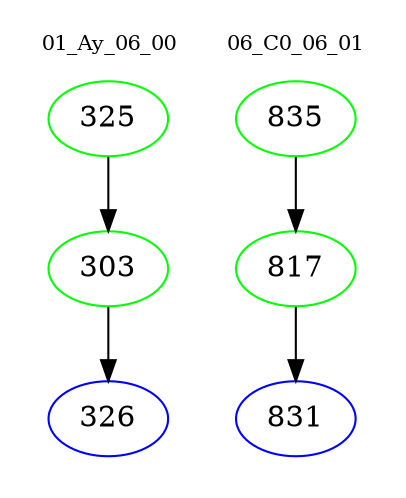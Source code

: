 digraph{
subgraph cluster_0 {
color = white
label = "01_Ay_06_00";
fontsize=10;
T0_325 [label="325", color="green"]
T0_325 -> T0_303 [color="black"]
T0_303 [label="303", color="green"]
T0_303 -> T0_326 [color="black"]
T0_326 [label="326", color="blue"]
}
subgraph cluster_1 {
color = white
label = "06_C0_06_01";
fontsize=10;
T1_835 [label="835", color="green"]
T1_835 -> T1_817 [color="black"]
T1_817 [label="817", color="green"]
T1_817 -> T1_831 [color="black"]
T1_831 [label="831", color="blue"]
}
}
